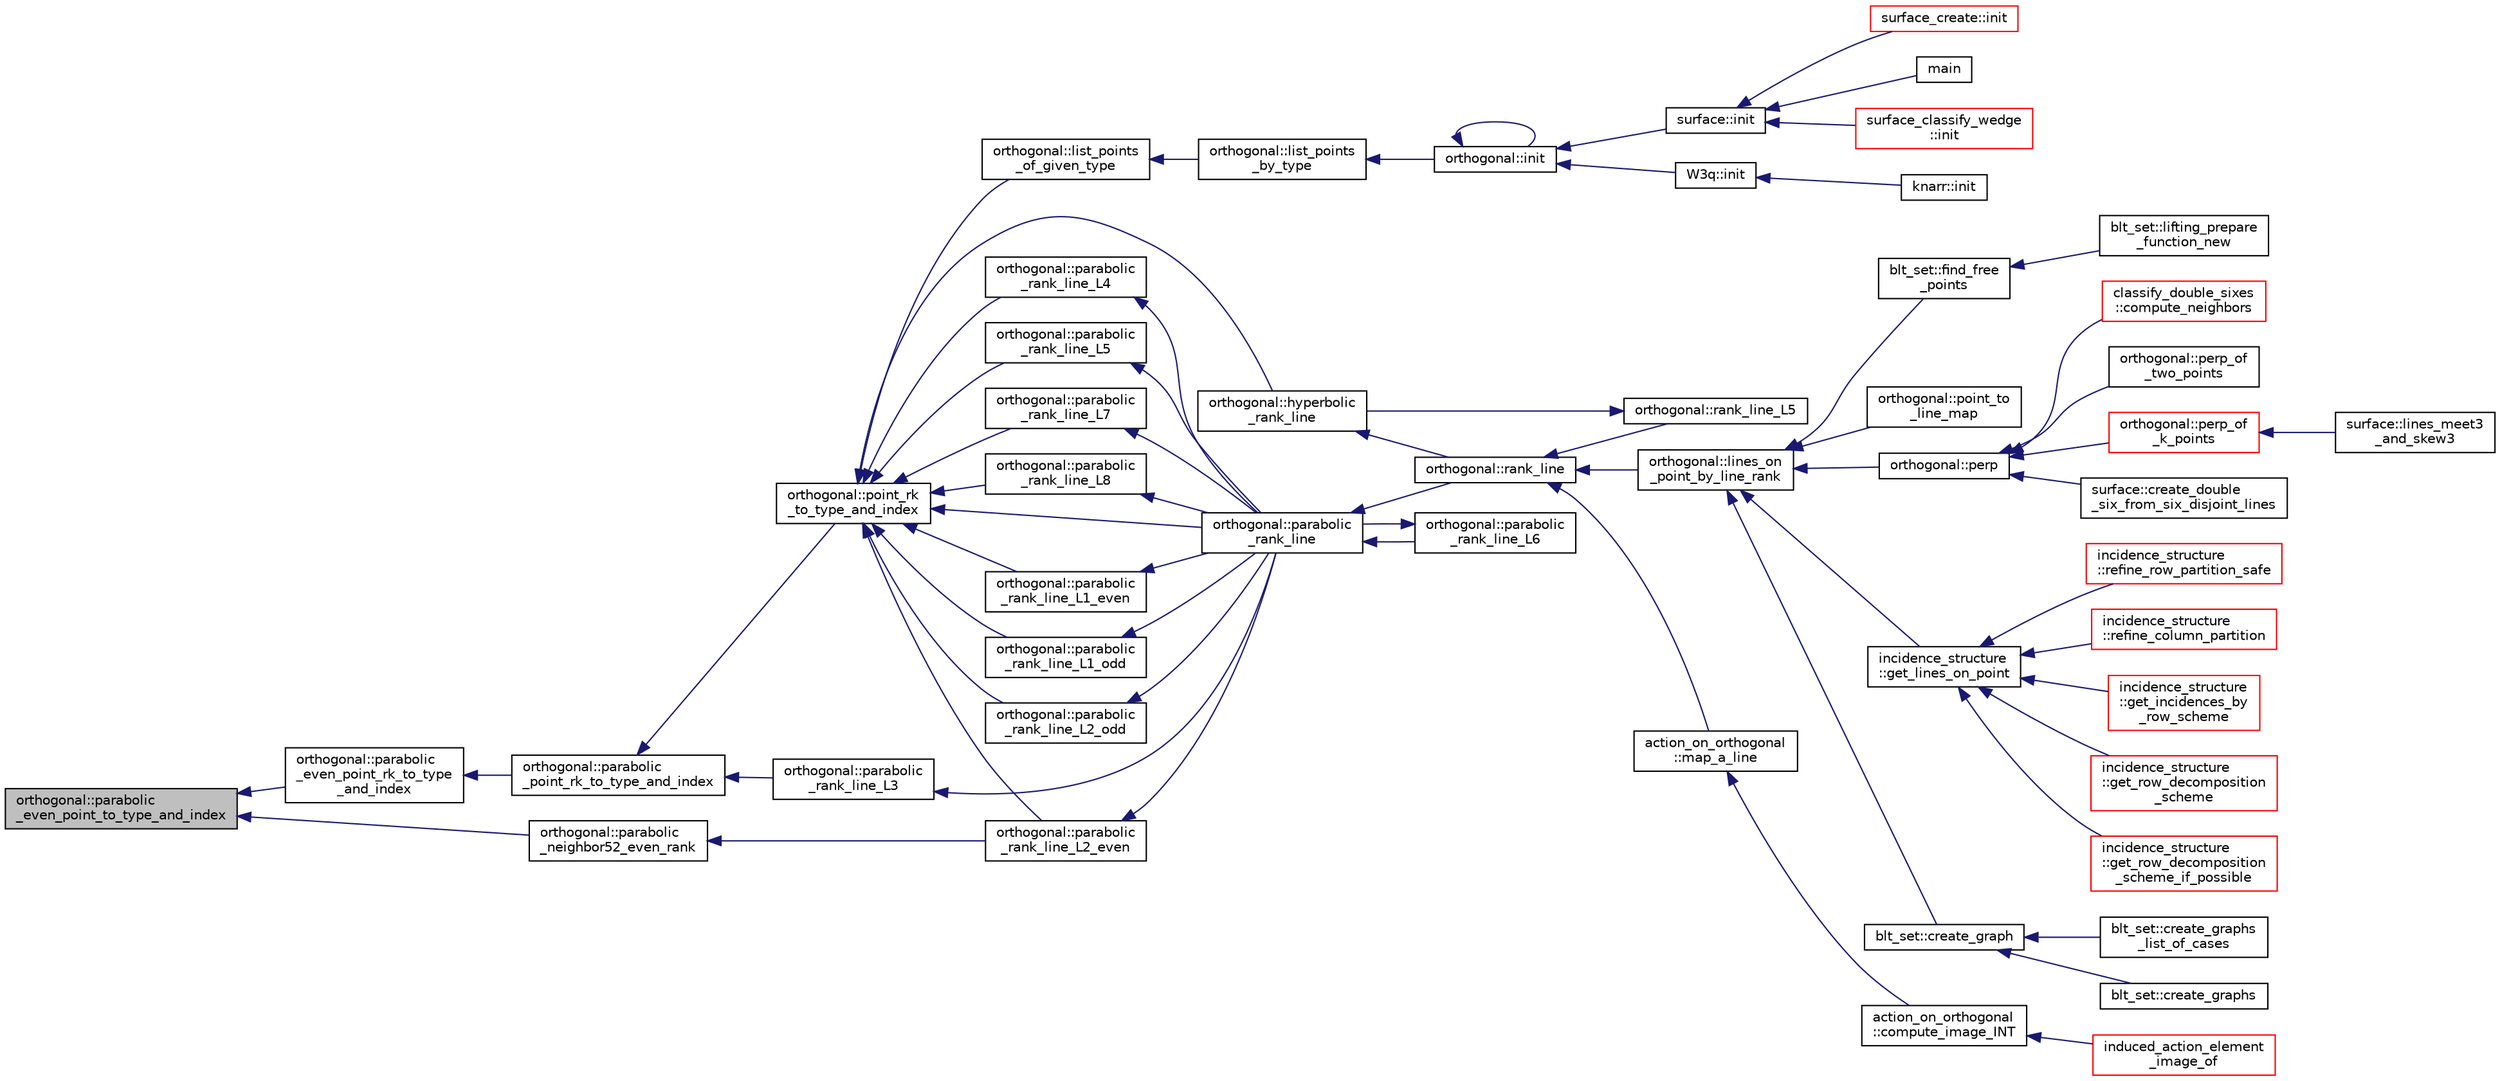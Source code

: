 digraph "orthogonal::parabolic_even_point_to_type_and_index"
{
  edge [fontname="Helvetica",fontsize="10",labelfontname="Helvetica",labelfontsize="10"];
  node [fontname="Helvetica",fontsize="10",shape=record];
  rankdir="LR";
  Node17525 [label="orthogonal::parabolic\l_even_point_to_type_and_index",height=0.2,width=0.4,color="black", fillcolor="grey75", style="filled", fontcolor="black"];
  Node17525 -> Node17526 [dir="back",color="midnightblue",fontsize="10",style="solid",fontname="Helvetica"];
  Node17526 [label="orthogonal::parabolic\l_even_point_rk_to_type\l_and_index",height=0.2,width=0.4,color="black", fillcolor="white", style="filled",URL="$d7/daa/classorthogonal.html#ad0db009032dfb3899928cfc7d14fd6e6"];
  Node17526 -> Node17527 [dir="back",color="midnightblue",fontsize="10",style="solid",fontname="Helvetica"];
  Node17527 [label="orthogonal::parabolic\l_point_rk_to_type_and_index",height=0.2,width=0.4,color="black", fillcolor="white", style="filled",URL="$d7/daa/classorthogonal.html#aadca2791fa70e971edf85858b725502d"];
  Node17527 -> Node17528 [dir="back",color="midnightblue",fontsize="10",style="solid",fontname="Helvetica"];
  Node17528 [label="orthogonal::point_rk\l_to_type_and_index",height=0.2,width=0.4,color="black", fillcolor="white", style="filled",URL="$d7/daa/classorthogonal.html#a5419c9c6b60c81e6e66f3606e7ad1815"];
  Node17528 -> Node17529 [dir="back",color="midnightblue",fontsize="10",style="solid",fontname="Helvetica"];
  Node17529 [label="orthogonal::list_points\l_of_given_type",height=0.2,width=0.4,color="black", fillcolor="white", style="filled",URL="$d7/daa/classorthogonal.html#a80ded28f55a2191d5a5ec5fe9ee1a4c7"];
  Node17529 -> Node17530 [dir="back",color="midnightblue",fontsize="10",style="solid",fontname="Helvetica"];
  Node17530 [label="orthogonal::list_points\l_by_type",height=0.2,width=0.4,color="black", fillcolor="white", style="filled",URL="$d7/daa/classorthogonal.html#a078981d509c626c1cdad322ab94c697c"];
  Node17530 -> Node17531 [dir="back",color="midnightblue",fontsize="10",style="solid",fontname="Helvetica"];
  Node17531 [label="orthogonal::init",height=0.2,width=0.4,color="black", fillcolor="white", style="filled",URL="$d7/daa/classorthogonal.html#a8bd53ba30f34ac50889503f0f3ef6deb"];
  Node17531 -> Node17531 [dir="back",color="midnightblue",fontsize="10",style="solid",fontname="Helvetica"];
  Node17531 -> Node17532 [dir="back",color="midnightblue",fontsize="10",style="solid",fontname="Helvetica"];
  Node17532 [label="surface::init",height=0.2,width=0.4,color="black", fillcolor="white", style="filled",URL="$d5/d88/classsurface.html#a90570b0ca6ab02988159f2c40cb27308"];
  Node17532 -> Node17533 [dir="back",color="midnightblue",fontsize="10",style="solid",fontname="Helvetica"];
  Node17533 [label="main",height=0.2,width=0.4,color="black", fillcolor="white", style="filled",URL="$d6/dc3/arc__lifting__main_8_c.html#a217dbf8b442f20279ea00b898af96f52"];
  Node17532 -> Node17534 [dir="back",color="midnightblue",fontsize="10",style="solid",fontname="Helvetica"];
  Node17534 [label="surface_classify_wedge\l::init",height=0.2,width=0.4,color="red", fillcolor="white", style="filled",URL="$d7/d5c/classsurface__classify__wedge.html#a43302106663b307aa8274a5112a7010a"];
  Node17532 -> Node17536 [dir="back",color="midnightblue",fontsize="10",style="solid",fontname="Helvetica"];
  Node17536 [label="surface_create::init",height=0.2,width=0.4,color="red", fillcolor="white", style="filled",URL="$de/da4/classsurface__create.html#ab0db5c12825f778e3caf8aa4da02eb06"];
  Node17531 -> Node17538 [dir="back",color="midnightblue",fontsize="10",style="solid",fontname="Helvetica"];
  Node17538 [label="W3q::init",height=0.2,width=0.4,color="black", fillcolor="white", style="filled",URL="$de/d2c/class_w3q.html#a215fe070895a4915537fcb1bfba4f777"];
  Node17538 -> Node17539 [dir="back",color="midnightblue",fontsize="10",style="solid",fontname="Helvetica"];
  Node17539 [label="knarr::init",height=0.2,width=0.4,color="black", fillcolor="white", style="filled",URL="$d7/de5/classknarr.html#a1e25f28aeec8f316cc0ce81eb89e670e"];
  Node17528 -> Node17540 [dir="back",color="midnightblue",fontsize="10",style="solid",fontname="Helvetica"];
  Node17540 [label="orthogonal::hyperbolic\l_rank_line",height=0.2,width=0.4,color="black", fillcolor="white", style="filled",URL="$d7/daa/classorthogonal.html#a2810f9a6851f445b03fdbfe2a888e9f5"];
  Node17540 -> Node17541 [dir="back",color="midnightblue",fontsize="10",style="solid",fontname="Helvetica"];
  Node17541 [label="orthogonal::rank_line",height=0.2,width=0.4,color="black", fillcolor="white", style="filled",URL="$d7/daa/classorthogonal.html#a5e1b5a3eb76840f425e71f25dabcd470"];
  Node17541 -> Node17542 [dir="back",color="midnightblue",fontsize="10",style="solid",fontname="Helvetica"];
  Node17542 [label="orthogonal::lines_on\l_point_by_line_rank",height=0.2,width=0.4,color="black", fillcolor="white", style="filled",URL="$d7/daa/classorthogonal.html#adc21874b6da3cd3585c704994fb538aa"];
  Node17542 -> Node17543 [dir="back",color="midnightblue",fontsize="10",style="solid",fontname="Helvetica"];
  Node17543 [label="blt_set::create_graph",height=0.2,width=0.4,color="black", fillcolor="white", style="filled",URL="$d1/d3d/classblt__set.html#ae92249ece99ffbc92e93e49cd5d5dccf"];
  Node17543 -> Node17544 [dir="back",color="midnightblue",fontsize="10",style="solid",fontname="Helvetica"];
  Node17544 [label="blt_set::create_graphs",height=0.2,width=0.4,color="black", fillcolor="white", style="filled",URL="$d1/d3d/classblt__set.html#a3f1d4a8ed15875c47b327949f26a4533"];
  Node17543 -> Node17545 [dir="back",color="midnightblue",fontsize="10",style="solid",fontname="Helvetica"];
  Node17545 [label="blt_set::create_graphs\l_list_of_cases",height=0.2,width=0.4,color="black", fillcolor="white", style="filled",URL="$d1/d3d/classblt__set.html#a91ad531d4154bd887182dbd6121476f3"];
  Node17542 -> Node17546 [dir="back",color="midnightblue",fontsize="10",style="solid",fontname="Helvetica"];
  Node17546 [label="blt_set::find_free\l_points",height=0.2,width=0.4,color="black", fillcolor="white", style="filled",URL="$d1/d3d/classblt__set.html#a71f82dd3dc4a901ea2a0949d2f1af302"];
  Node17546 -> Node17547 [dir="back",color="midnightblue",fontsize="10",style="solid",fontname="Helvetica"];
  Node17547 [label="blt_set::lifting_prepare\l_function_new",height=0.2,width=0.4,color="black", fillcolor="white", style="filled",URL="$d1/d3d/classblt__set.html#a1314b7c0a3b78ba54c0f61a397d8afce"];
  Node17542 -> Node17548 [dir="back",color="midnightblue",fontsize="10",style="solid",fontname="Helvetica"];
  Node17548 [label="orthogonal::point_to\l_line_map",height=0.2,width=0.4,color="black", fillcolor="white", style="filled",URL="$d7/daa/classorthogonal.html#a1eae48671390d1c251303be93b45f9e4"];
  Node17542 -> Node17549 [dir="back",color="midnightblue",fontsize="10",style="solid",fontname="Helvetica"];
  Node17549 [label="orthogonal::perp",height=0.2,width=0.4,color="black", fillcolor="white", style="filled",URL="$d7/daa/classorthogonal.html#ae80e0fa8d1e8caddb9afbb466e3d3189"];
  Node17549 -> Node17550 [dir="back",color="midnightblue",fontsize="10",style="solid",fontname="Helvetica"];
  Node17550 [label="orthogonal::perp_of\l_two_points",height=0.2,width=0.4,color="black", fillcolor="white", style="filled",URL="$d7/daa/classorthogonal.html#a6a05fef2e61ed508bff66d6728c58ec0"];
  Node17549 -> Node17551 [dir="back",color="midnightblue",fontsize="10",style="solid",fontname="Helvetica"];
  Node17551 [label="orthogonal::perp_of\l_k_points",height=0.2,width=0.4,color="red", fillcolor="white", style="filled",URL="$d7/daa/classorthogonal.html#a6a92a4680dc76bb289141fc5c765f5fb"];
  Node17551 -> Node17552 [dir="back",color="midnightblue",fontsize="10",style="solid",fontname="Helvetica"];
  Node17552 [label="surface::lines_meet3\l_and_skew3",height=0.2,width=0.4,color="black", fillcolor="white", style="filled",URL="$d5/d88/classsurface.html#af87ed9d20b980a89342f20c206ae5790"];
  Node17549 -> Node17574 [dir="back",color="midnightblue",fontsize="10",style="solid",fontname="Helvetica"];
  Node17574 [label="surface::create_double\l_six_from_six_disjoint_lines",height=0.2,width=0.4,color="black", fillcolor="white", style="filled",URL="$d5/d88/classsurface.html#a4c44f0a33d709edee71537547880dd87"];
  Node17549 -> Node17575 [dir="back",color="midnightblue",fontsize="10",style="solid",fontname="Helvetica"];
  Node17575 [label="classify_double_sixes\l::compute_neighbors",height=0.2,width=0.4,color="red", fillcolor="white", style="filled",URL="$dd/d23/classclassify__double__sixes.html#a675e241052c36c58063ddcfc06d209b2"];
  Node17542 -> Node17576 [dir="back",color="midnightblue",fontsize="10",style="solid",fontname="Helvetica"];
  Node17576 [label="incidence_structure\l::get_lines_on_point",height=0.2,width=0.4,color="black", fillcolor="white", style="filled",URL="$da/d8a/classincidence__structure.html#a09148fd9478525b4a65c8e44833d1861"];
  Node17576 -> Node17577 [dir="back",color="midnightblue",fontsize="10",style="solid",fontname="Helvetica"];
  Node17577 [label="incidence_structure\l::refine_row_partition_safe",height=0.2,width=0.4,color="red", fillcolor="white", style="filled",URL="$da/d8a/classincidence__structure.html#ae84b2dc0f1a0cd1f9acfadcae21e3745"];
  Node17576 -> Node17598 [dir="back",color="midnightblue",fontsize="10",style="solid",fontname="Helvetica"];
  Node17598 [label="incidence_structure\l::refine_column_partition",height=0.2,width=0.4,color="red", fillcolor="white", style="filled",URL="$da/d8a/classincidence__structure.html#ac262f307c1531d67496129dc7890cda4"];
  Node17576 -> Node17603 [dir="back",color="midnightblue",fontsize="10",style="solid",fontname="Helvetica"];
  Node17603 [label="incidence_structure\l::get_incidences_by\l_row_scheme",height=0.2,width=0.4,color="red", fillcolor="white", style="filled",URL="$da/d8a/classincidence__structure.html#addab249e03244133841bd793389c792c"];
  Node17576 -> Node17607 [dir="back",color="midnightblue",fontsize="10",style="solid",fontname="Helvetica"];
  Node17607 [label="incidence_structure\l::get_row_decomposition\l_scheme",height=0.2,width=0.4,color="red", fillcolor="white", style="filled",URL="$da/d8a/classincidence__structure.html#aa0ad04253ba8e75bb15900ee8b01c9aa"];
  Node17576 -> Node17618 [dir="back",color="midnightblue",fontsize="10",style="solid",fontname="Helvetica"];
  Node17618 [label="incidence_structure\l::get_row_decomposition\l_scheme_if_possible",height=0.2,width=0.4,color="red", fillcolor="white", style="filled",URL="$da/d8a/classincidence__structure.html#ac93d2a6419b0fca3f25f101c5f08caf5"];
  Node17541 -> Node17620 [dir="back",color="midnightblue",fontsize="10",style="solid",fontname="Helvetica"];
  Node17620 [label="orthogonal::rank_line_L5",height=0.2,width=0.4,color="black", fillcolor="white", style="filled",URL="$d7/daa/classorthogonal.html#a80bcc065004ef76b70cef437fff6f54c"];
  Node17620 -> Node17540 [dir="back",color="midnightblue",fontsize="10",style="solid",fontname="Helvetica"];
  Node17541 -> Node17621 [dir="back",color="midnightblue",fontsize="10",style="solid",fontname="Helvetica"];
  Node17621 [label="action_on_orthogonal\l::map_a_line",height=0.2,width=0.4,color="black", fillcolor="white", style="filled",URL="$dc/d87/classaction__on__orthogonal.html#ac7e41a4bbc9e0f2813f2f7030f3ed177"];
  Node17621 -> Node17622 [dir="back",color="midnightblue",fontsize="10",style="solid",fontname="Helvetica"];
  Node17622 [label="action_on_orthogonal\l::compute_image_INT",height=0.2,width=0.4,color="black", fillcolor="white", style="filled",URL="$dc/d87/classaction__on__orthogonal.html#a53cee5a150163f7614151b9cd1fc06f3"];
  Node17622 -> Node17623 [dir="back",color="midnightblue",fontsize="10",style="solid",fontname="Helvetica"];
  Node17623 [label="induced_action_element\l_image_of",height=0.2,width=0.4,color="red", fillcolor="white", style="filled",URL="$d3/d27/interface_8_c.html#a821850d6c3988dd122de0489cd36f0f0"];
  Node17528 -> Node17823 [dir="back",color="midnightblue",fontsize="10",style="solid",fontname="Helvetica"];
  Node17823 [label="orthogonal::parabolic\l_rank_line",height=0.2,width=0.4,color="black", fillcolor="white", style="filled",URL="$d7/daa/classorthogonal.html#a7df334ceca90bc5b90c56354dbaf45c9"];
  Node17823 -> Node17541 [dir="back",color="midnightblue",fontsize="10",style="solid",fontname="Helvetica"];
  Node17823 -> Node17824 [dir="back",color="midnightblue",fontsize="10",style="solid",fontname="Helvetica"];
  Node17824 [label="orthogonal::parabolic\l_rank_line_L6",height=0.2,width=0.4,color="black", fillcolor="white", style="filled",URL="$d7/daa/classorthogonal.html#ab242f864cc2a012dee7c379649d2e566"];
  Node17824 -> Node17823 [dir="back",color="midnightblue",fontsize="10",style="solid",fontname="Helvetica"];
  Node17528 -> Node17825 [dir="back",color="midnightblue",fontsize="10",style="solid",fontname="Helvetica"];
  Node17825 [label="orthogonal::parabolic\l_rank_line_L1_even",height=0.2,width=0.4,color="black", fillcolor="white", style="filled",URL="$d7/daa/classorthogonal.html#a7f055ba3f318499430444e583ed03ee3"];
  Node17825 -> Node17823 [dir="back",color="midnightblue",fontsize="10",style="solid",fontname="Helvetica"];
  Node17528 -> Node17826 [dir="back",color="midnightblue",fontsize="10",style="solid",fontname="Helvetica"];
  Node17826 [label="orthogonal::parabolic\l_rank_line_L1_odd",height=0.2,width=0.4,color="black", fillcolor="white", style="filled",URL="$d7/daa/classorthogonal.html#aab93abadf848b0a5d72b367f155cd7e4"];
  Node17826 -> Node17823 [dir="back",color="midnightblue",fontsize="10",style="solid",fontname="Helvetica"];
  Node17528 -> Node17827 [dir="back",color="midnightblue",fontsize="10",style="solid",fontname="Helvetica"];
  Node17827 [label="orthogonal::parabolic\l_rank_line_L2_even",height=0.2,width=0.4,color="black", fillcolor="white", style="filled",URL="$d7/daa/classorthogonal.html#ad884e741520104066da699b1133deeb0"];
  Node17827 -> Node17823 [dir="back",color="midnightblue",fontsize="10",style="solid",fontname="Helvetica"];
  Node17528 -> Node17828 [dir="back",color="midnightblue",fontsize="10",style="solid",fontname="Helvetica"];
  Node17828 [label="orthogonal::parabolic\l_rank_line_L2_odd",height=0.2,width=0.4,color="black", fillcolor="white", style="filled",URL="$d7/daa/classorthogonal.html#a87ddd814e99966b82e69a1041307074f"];
  Node17828 -> Node17823 [dir="back",color="midnightblue",fontsize="10",style="solid",fontname="Helvetica"];
  Node17528 -> Node17829 [dir="back",color="midnightblue",fontsize="10",style="solid",fontname="Helvetica"];
  Node17829 [label="orthogonal::parabolic\l_rank_line_L4",height=0.2,width=0.4,color="black", fillcolor="white", style="filled",URL="$d7/daa/classorthogonal.html#a9e693d30c0ade825f389feec38ea83b2"];
  Node17829 -> Node17823 [dir="back",color="midnightblue",fontsize="10",style="solid",fontname="Helvetica"];
  Node17528 -> Node17830 [dir="back",color="midnightblue",fontsize="10",style="solid",fontname="Helvetica"];
  Node17830 [label="orthogonal::parabolic\l_rank_line_L5",height=0.2,width=0.4,color="black", fillcolor="white", style="filled",URL="$d7/daa/classorthogonal.html#ab9ff5dd42f31a297d03c559a4934a950"];
  Node17830 -> Node17823 [dir="back",color="midnightblue",fontsize="10",style="solid",fontname="Helvetica"];
  Node17528 -> Node17831 [dir="back",color="midnightblue",fontsize="10",style="solid",fontname="Helvetica"];
  Node17831 [label="orthogonal::parabolic\l_rank_line_L7",height=0.2,width=0.4,color="black", fillcolor="white", style="filled",URL="$d7/daa/classorthogonal.html#ac38fe609d558cb7b16d92b7eb606c6f1"];
  Node17831 -> Node17823 [dir="back",color="midnightblue",fontsize="10",style="solid",fontname="Helvetica"];
  Node17528 -> Node17832 [dir="back",color="midnightblue",fontsize="10",style="solid",fontname="Helvetica"];
  Node17832 [label="orthogonal::parabolic\l_rank_line_L8",height=0.2,width=0.4,color="black", fillcolor="white", style="filled",URL="$d7/daa/classorthogonal.html#af1fb4b5a1ab65d189daea2de78de5225"];
  Node17832 -> Node17823 [dir="back",color="midnightblue",fontsize="10",style="solid",fontname="Helvetica"];
  Node17527 -> Node17833 [dir="back",color="midnightblue",fontsize="10",style="solid",fontname="Helvetica"];
  Node17833 [label="orthogonal::parabolic\l_rank_line_L3",height=0.2,width=0.4,color="black", fillcolor="white", style="filled",URL="$d7/daa/classorthogonal.html#afea1a02e2b439b28127cfa2a782da8c9"];
  Node17833 -> Node17823 [dir="back",color="midnightblue",fontsize="10",style="solid",fontname="Helvetica"];
  Node17525 -> Node17834 [dir="back",color="midnightblue",fontsize="10",style="solid",fontname="Helvetica"];
  Node17834 [label="orthogonal::parabolic\l_neighbor52_even_rank",height=0.2,width=0.4,color="black", fillcolor="white", style="filled",URL="$d7/daa/classorthogonal.html#ac008e55aa06cb631b213ea53851b19e9"];
  Node17834 -> Node17827 [dir="back",color="midnightblue",fontsize="10",style="solid",fontname="Helvetica"];
}
